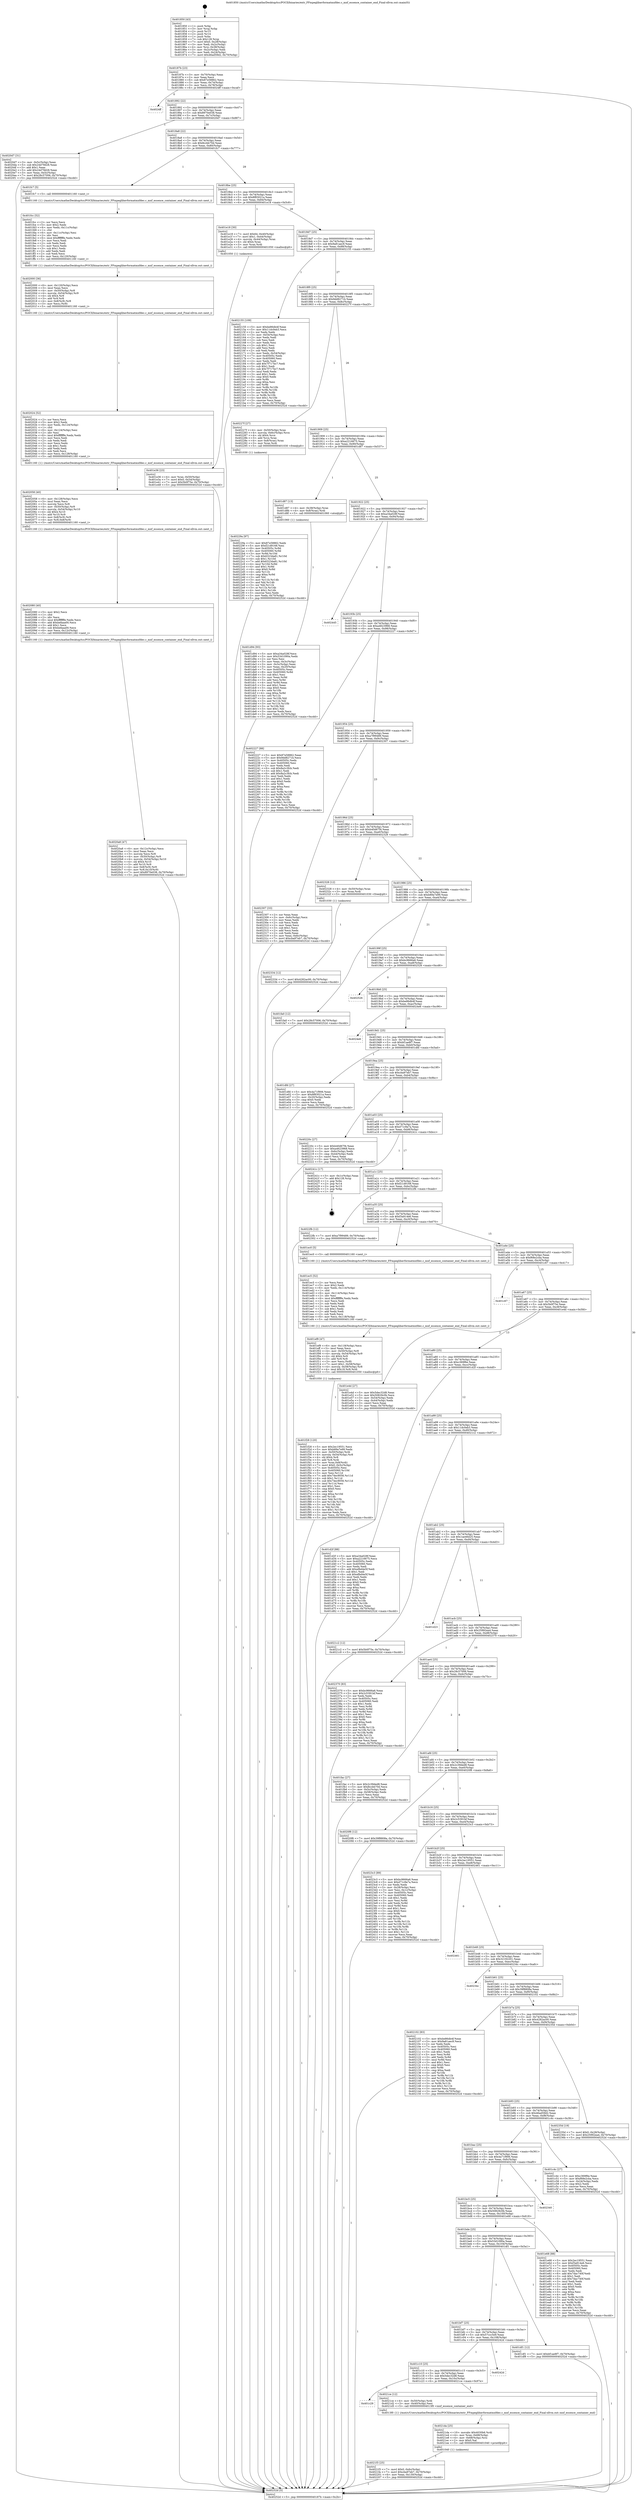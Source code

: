 digraph "0x401850" {
  label = "0x401850 (/mnt/c/Users/mathe/Desktop/tcc/POCII/binaries/extr_FFmpeglibavformatmxfdec.c_mxf_essence_container_end_Final-ollvm.out::main(0))"
  labelloc = "t"
  node[shape=record]

  Entry [label="",width=0.3,height=0.3,shape=circle,fillcolor=black,style=filled]
  "0x40187b" [label="{
     0x40187b [23]\l
     | [instrs]\l
     &nbsp;&nbsp;0x40187b \<+3\>: mov -0x70(%rbp),%eax\l
     &nbsp;&nbsp;0x40187e \<+2\>: mov %eax,%ecx\l
     &nbsp;&nbsp;0x401880 \<+6\>: sub $0x87e58862,%ecx\l
     &nbsp;&nbsp;0x401886 \<+3\>: mov %eax,-0x74(%rbp)\l
     &nbsp;&nbsp;0x401889 \<+3\>: mov %ecx,-0x78(%rbp)\l
     &nbsp;&nbsp;0x40188c \<+6\>: je 00000000004024ff \<main+0xcaf\>\l
  }"]
  "0x4024ff" [label="{
     0x4024ff\l
  }", style=dashed]
  "0x401892" [label="{
     0x401892 [22]\l
     | [instrs]\l
     &nbsp;&nbsp;0x401892 \<+5\>: jmp 0000000000401897 \<main+0x47\>\l
     &nbsp;&nbsp;0x401897 \<+3\>: mov -0x74(%rbp),%eax\l
     &nbsp;&nbsp;0x40189a \<+5\>: sub $0x8970e038,%eax\l
     &nbsp;&nbsp;0x40189f \<+3\>: mov %eax,-0x7c(%rbp)\l
     &nbsp;&nbsp;0x4018a2 \<+6\>: je 00000000004020d7 \<main+0x887\>\l
  }"]
  Exit [label="",width=0.3,height=0.3,shape=circle,fillcolor=black,style=filled,peripheries=2]
  "0x4020d7" [label="{
     0x4020d7 [31]\l
     | [instrs]\l
     &nbsp;&nbsp;0x4020d7 \<+3\>: mov -0x5c(%rbp),%eax\l
     &nbsp;&nbsp;0x4020da \<+5\>: sub $0x24d79d28,%eax\l
     &nbsp;&nbsp;0x4020df \<+3\>: add $0x1,%eax\l
     &nbsp;&nbsp;0x4020e2 \<+5\>: add $0x24d79d28,%eax\l
     &nbsp;&nbsp;0x4020e7 \<+3\>: mov %eax,-0x5c(%rbp)\l
     &nbsp;&nbsp;0x4020ea \<+7\>: movl $0x28c57006,-0x70(%rbp)\l
     &nbsp;&nbsp;0x4020f1 \<+5\>: jmp 000000000040252d \<main+0xcdd\>\l
  }"]
  "0x4018a8" [label="{
     0x4018a8 [22]\l
     | [instrs]\l
     &nbsp;&nbsp;0x4018a8 \<+5\>: jmp 00000000004018ad \<main+0x5d\>\l
     &nbsp;&nbsp;0x4018ad \<+3\>: mov -0x74(%rbp),%eax\l
     &nbsp;&nbsp;0x4018b0 \<+5\>: sub $0x8ccbb70d,%eax\l
     &nbsp;&nbsp;0x4018b5 \<+3\>: mov %eax,-0x80(%rbp)\l
     &nbsp;&nbsp;0x4018b8 \<+6\>: je 0000000000401fc7 \<main+0x777\>\l
  }"]
  "0x402334" [label="{
     0x402334 [12]\l
     | [instrs]\l
     &nbsp;&nbsp;0x402334 \<+7\>: movl $0x4282ac00,-0x70(%rbp)\l
     &nbsp;&nbsp;0x40233b \<+5\>: jmp 000000000040252d \<main+0xcdd\>\l
  }"]
  "0x401fc7" [label="{
     0x401fc7 [5]\l
     | [instrs]\l
     &nbsp;&nbsp;0x401fc7 \<+5\>: call 0000000000401160 \<next_i\>\l
     | [calls]\l
     &nbsp;&nbsp;0x401160 \{1\} (/mnt/c/Users/mathe/Desktop/tcc/POCII/binaries/extr_FFmpeglibavformatmxfdec.c_mxf_essence_container_end_Final-ollvm.out::next_i)\l
  }"]
  "0x4018be" [label="{
     0x4018be [25]\l
     | [instrs]\l
     &nbsp;&nbsp;0x4018be \<+5\>: jmp 00000000004018c3 \<main+0x73\>\l
     &nbsp;&nbsp;0x4018c3 \<+3\>: mov -0x74(%rbp),%eax\l
     &nbsp;&nbsp;0x4018c6 \<+5\>: sub $0x8f83021a,%eax\l
     &nbsp;&nbsp;0x4018cb \<+6\>: mov %eax,-0x84(%rbp)\l
     &nbsp;&nbsp;0x4018d1 \<+6\>: je 0000000000401e18 \<main+0x5c8\>\l
  }"]
  "0x40229a" [label="{
     0x40229a [97]\l
     | [instrs]\l
     &nbsp;&nbsp;0x40229a \<+5\>: mov $0x87e58862,%edx\l
     &nbsp;&nbsp;0x40229f \<+5\>: mov $0xf21d9168,%esi\l
     &nbsp;&nbsp;0x4022a4 \<+8\>: mov 0x40505c,%r8d\l
     &nbsp;&nbsp;0x4022ac \<+8\>: mov 0x405060,%r9d\l
     &nbsp;&nbsp;0x4022b4 \<+3\>: mov %r8d,%r10d\l
     &nbsp;&nbsp;0x4022b7 \<+7\>: sub $0x6323da81,%r10d\l
     &nbsp;&nbsp;0x4022be \<+4\>: sub $0x1,%r10d\l
     &nbsp;&nbsp;0x4022c2 \<+7\>: add $0x6323da81,%r10d\l
     &nbsp;&nbsp;0x4022c9 \<+4\>: imul %r10d,%r8d\l
     &nbsp;&nbsp;0x4022cd \<+4\>: and $0x1,%r8d\l
     &nbsp;&nbsp;0x4022d1 \<+4\>: cmp $0x0,%r8d\l
     &nbsp;&nbsp;0x4022d5 \<+4\>: sete %r11b\l
     &nbsp;&nbsp;0x4022d9 \<+4\>: cmp $0xa,%r9d\l
     &nbsp;&nbsp;0x4022dd \<+3\>: setl %bl\l
     &nbsp;&nbsp;0x4022e0 \<+3\>: mov %r11b,%r14b\l
     &nbsp;&nbsp;0x4022e3 \<+3\>: and %bl,%r14b\l
     &nbsp;&nbsp;0x4022e6 \<+3\>: xor %bl,%r11b\l
     &nbsp;&nbsp;0x4022e9 \<+3\>: or %r11b,%r14b\l
     &nbsp;&nbsp;0x4022ec \<+4\>: test $0x1,%r14b\l
     &nbsp;&nbsp;0x4022f0 \<+3\>: cmovne %esi,%edx\l
     &nbsp;&nbsp;0x4022f3 \<+3\>: mov %edx,-0x70(%rbp)\l
     &nbsp;&nbsp;0x4022f6 \<+5\>: jmp 000000000040252d \<main+0xcdd\>\l
  }"]
  "0x401e18" [label="{
     0x401e18 [30]\l
     | [instrs]\l
     &nbsp;&nbsp;0x401e18 \<+7\>: movl $0x64,-0x40(%rbp)\l
     &nbsp;&nbsp;0x401e1f \<+7\>: movl $0x1,-0x44(%rbp)\l
     &nbsp;&nbsp;0x401e26 \<+4\>: movslq -0x44(%rbp),%rax\l
     &nbsp;&nbsp;0x401e2a \<+4\>: shl $0x4,%rax\l
     &nbsp;&nbsp;0x401e2e \<+3\>: mov %rax,%rdi\l
     &nbsp;&nbsp;0x401e31 \<+5\>: call 0000000000401050 \<malloc@plt\>\l
     | [calls]\l
     &nbsp;&nbsp;0x401050 \{1\} (unknown)\l
  }"]
  "0x4018d7" [label="{
     0x4018d7 [25]\l
     | [instrs]\l
     &nbsp;&nbsp;0x4018d7 \<+5\>: jmp 00000000004018dc \<main+0x8c\>\l
     &nbsp;&nbsp;0x4018dc \<+3\>: mov -0x74(%rbp),%eax\l
     &nbsp;&nbsp;0x4018df \<+5\>: sub $0x9a81aec9,%eax\l
     &nbsp;&nbsp;0x4018e4 \<+6\>: mov %eax,-0x88(%rbp)\l
     &nbsp;&nbsp;0x4018ea \<+6\>: je 0000000000402155 \<main+0x905\>\l
  }"]
  "0x4021f3" [label="{
     0x4021f3 [25]\l
     | [instrs]\l
     &nbsp;&nbsp;0x4021f3 \<+7\>: movl $0x0,-0x6c(%rbp)\l
     &nbsp;&nbsp;0x4021fa \<+7\>: movl $0xcba97eb7,-0x70(%rbp)\l
     &nbsp;&nbsp;0x402201 \<+6\>: mov %eax,-0x130(%rbp)\l
     &nbsp;&nbsp;0x402207 \<+5\>: jmp 000000000040252d \<main+0xcdd\>\l
  }"]
  "0x402155" [label="{
     0x402155 [109]\l
     | [instrs]\l
     &nbsp;&nbsp;0x402155 \<+5\>: mov $0xbe86db4f,%eax\l
     &nbsp;&nbsp;0x40215a \<+5\>: mov $0x11dc0eb3,%ecx\l
     &nbsp;&nbsp;0x40215f \<+2\>: xor %edx,%edx\l
     &nbsp;&nbsp;0x402161 \<+3\>: mov -0x54(%rbp),%esi\l
     &nbsp;&nbsp;0x402164 \<+2\>: mov %edx,%edi\l
     &nbsp;&nbsp;0x402166 \<+2\>: sub %esi,%edi\l
     &nbsp;&nbsp;0x402168 \<+2\>: mov %edx,%esi\l
     &nbsp;&nbsp;0x40216a \<+3\>: sub $0x1,%esi\l
     &nbsp;&nbsp;0x40216d \<+2\>: add %esi,%edi\l
     &nbsp;&nbsp;0x40216f \<+2\>: sub %edi,%edx\l
     &nbsp;&nbsp;0x402171 \<+3\>: mov %edx,-0x54(%rbp)\l
     &nbsp;&nbsp;0x402174 \<+7\>: mov 0x40505c,%edx\l
     &nbsp;&nbsp;0x40217b \<+7\>: mov 0x405060,%esi\l
     &nbsp;&nbsp;0x402182 \<+2\>: mov %edx,%edi\l
     &nbsp;&nbsp;0x402184 \<+6\>: add $0x7f717bc7,%edi\l
     &nbsp;&nbsp;0x40218a \<+3\>: sub $0x1,%edi\l
     &nbsp;&nbsp;0x40218d \<+6\>: sub $0x7f717bc7,%edi\l
     &nbsp;&nbsp;0x402193 \<+3\>: imul %edi,%edx\l
     &nbsp;&nbsp;0x402196 \<+3\>: and $0x1,%edx\l
     &nbsp;&nbsp;0x402199 \<+3\>: cmp $0x0,%edx\l
     &nbsp;&nbsp;0x40219c \<+4\>: sete %r8b\l
     &nbsp;&nbsp;0x4021a0 \<+3\>: cmp $0xa,%esi\l
     &nbsp;&nbsp;0x4021a3 \<+4\>: setl %r9b\l
     &nbsp;&nbsp;0x4021a7 \<+3\>: mov %r8b,%r10b\l
     &nbsp;&nbsp;0x4021aa \<+3\>: and %r9b,%r10b\l
     &nbsp;&nbsp;0x4021ad \<+3\>: xor %r9b,%r8b\l
     &nbsp;&nbsp;0x4021b0 \<+3\>: or %r8b,%r10b\l
     &nbsp;&nbsp;0x4021b3 \<+4\>: test $0x1,%r10b\l
     &nbsp;&nbsp;0x4021b7 \<+3\>: cmovne %ecx,%eax\l
     &nbsp;&nbsp;0x4021ba \<+3\>: mov %eax,-0x70(%rbp)\l
     &nbsp;&nbsp;0x4021bd \<+5\>: jmp 000000000040252d \<main+0xcdd\>\l
  }"]
  "0x4018f0" [label="{
     0x4018f0 [25]\l
     | [instrs]\l
     &nbsp;&nbsp;0x4018f0 \<+5\>: jmp 00000000004018f5 \<main+0xa5\>\l
     &nbsp;&nbsp;0x4018f5 \<+3\>: mov -0x74(%rbp),%eax\l
     &nbsp;&nbsp;0x4018f8 \<+5\>: sub $0x9dd8271b,%eax\l
     &nbsp;&nbsp;0x4018fd \<+6\>: mov %eax,-0x8c(%rbp)\l
     &nbsp;&nbsp;0x401903 \<+6\>: je 000000000040227f \<main+0xa2f\>\l
  }"]
  "0x4021da" [label="{
     0x4021da [25]\l
     | [instrs]\l
     &nbsp;&nbsp;0x4021da \<+10\>: movabs $0x4030b6,%rdi\l
     &nbsp;&nbsp;0x4021e4 \<+4\>: mov %rax,-0x68(%rbp)\l
     &nbsp;&nbsp;0x4021e8 \<+4\>: mov -0x68(%rbp),%rsi\l
     &nbsp;&nbsp;0x4021ec \<+2\>: mov $0x0,%al\l
     &nbsp;&nbsp;0x4021ee \<+5\>: call 0000000000401040 \<printf@plt\>\l
     | [calls]\l
     &nbsp;&nbsp;0x401040 \{1\} (unknown)\l
  }"]
  "0x40227f" [label="{
     0x40227f [27]\l
     | [instrs]\l
     &nbsp;&nbsp;0x40227f \<+4\>: mov -0x50(%rbp),%rax\l
     &nbsp;&nbsp;0x402283 \<+4\>: movslq -0x6c(%rbp),%rcx\l
     &nbsp;&nbsp;0x402287 \<+4\>: shl $0x4,%rcx\l
     &nbsp;&nbsp;0x40228b \<+3\>: add %rcx,%rax\l
     &nbsp;&nbsp;0x40228e \<+4\>: mov 0x8(%rax),%rax\l
     &nbsp;&nbsp;0x402292 \<+3\>: mov %rax,%rdi\l
     &nbsp;&nbsp;0x402295 \<+5\>: call 0000000000401030 \<free@plt\>\l
     | [calls]\l
     &nbsp;&nbsp;0x401030 \{1\} (unknown)\l
  }"]
  "0x401909" [label="{
     0x401909 [25]\l
     | [instrs]\l
     &nbsp;&nbsp;0x401909 \<+5\>: jmp 000000000040190e \<main+0xbe\>\l
     &nbsp;&nbsp;0x40190e \<+3\>: mov -0x74(%rbp),%eax\l
     &nbsp;&nbsp;0x401911 \<+5\>: sub $0xa2216675,%eax\l
     &nbsp;&nbsp;0x401916 \<+6\>: mov %eax,-0x90(%rbp)\l
     &nbsp;&nbsp;0x40191c \<+6\>: je 0000000000401d87 \<main+0x537\>\l
  }"]
  "0x401c29" [label="{
     0x401c29\l
  }", style=dashed]
  "0x401d87" [label="{
     0x401d87 [13]\l
     | [instrs]\l
     &nbsp;&nbsp;0x401d87 \<+4\>: mov -0x38(%rbp),%rax\l
     &nbsp;&nbsp;0x401d8b \<+4\>: mov 0x8(%rax),%rdi\l
     &nbsp;&nbsp;0x401d8f \<+5\>: call 0000000000401060 \<atoi@plt\>\l
     | [calls]\l
     &nbsp;&nbsp;0x401060 \{1\} (unknown)\l
  }"]
  "0x401922" [label="{
     0x401922 [25]\l
     | [instrs]\l
     &nbsp;&nbsp;0x401922 \<+5\>: jmp 0000000000401927 \<main+0xd7\>\l
     &nbsp;&nbsp;0x401927 \<+3\>: mov -0x74(%rbp),%eax\l
     &nbsp;&nbsp;0x40192a \<+5\>: sub $0xa34a028f,%eax\l
     &nbsp;&nbsp;0x40192f \<+6\>: mov %eax,-0x94(%rbp)\l
     &nbsp;&nbsp;0x401935 \<+6\>: je 0000000000402445 \<main+0xbf5\>\l
  }"]
  "0x4021ce" [label="{
     0x4021ce [12]\l
     | [instrs]\l
     &nbsp;&nbsp;0x4021ce \<+4\>: mov -0x50(%rbp),%rdi\l
     &nbsp;&nbsp;0x4021d2 \<+3\>: mov -0x40(%rbp),%esi\l
     &nbsp;&nbsp;0x4021d5 \<+5\>: call 00000000004013f0 \<mxf_essence_container_end\>\l
     | [calls]\l
     &nbsp;&nbsp;0x4013f0 \{1\} (/mnt/c/Users/mathe/Desktop/tcc/POCII/binaries/extr_FFmpeglibavformatmxfdec.c_mxf_essence_container_end_Final-ollvm.out::mxf_essence_container_end)\l
  }"]
  "0x402445" [label="{
     0x402445\l
  }", style=dashed]
  "0x40193b" [label="{
     0x40193b [25]\l
     | [instrs]\l
     &nbsp;&nbsp;0x40193b \<+5\>: jmp 0000000000401940 \<main+0xf0\>\l
     &nbsp;&nbsp;0x401940 \<+3\>: mov -0x74(%rbp),%eax\l
     &nbsp;&nbsp;0x401943 \<+5\>: sub $0xa4623968,%eax\l
     &nbsp;&nbsp;0x401948 \<+6\>: mov %eax,-0x98(%rbp)\l
     &nbsp;&nbsp;0x40194e \<+6\>: je 0000000000402227 \<main+0x9d7\>\l
  }"]
  "0x401c10" [label="{
     0x401c10 [25]\l
     | [instrs]\l
     &nbsp;&nbsp;0x401c10 \<+5\>: jmp 0000000000401c15 \<main+0x3c5\>\l
     &nbsp;&nbsp;0x401c15 \<+3\>: mov -0x74(%rbp),%eax\l
     &nbsp;&nbsp;0x401c18 \<+5\>: sub $0x5dec32d8,%eax\l
     &nbsp;&nbsp;0x401c1d \<+6\>: mov %eax,-0x10c(%rbp)\l
     &nbsp;&nbsp;0x401c23 \<+6\>: je 00000000004021ce \<main+0x97e\>\l
  }"]
  "0x402227" [label="{
     0x402227 [88]\l
     | [instrs]\l
     &nbsp;&nbsp;0x402227 \<+5\>: mov $0x87e58862,%eax\l
     &nbsp;&nbsp;0x40222c \<+5\>: mov $0x9dd8271b,%ecx\l
     &nbsp;&nbsp;0x402231 \<+7\>: mov 0x40505c,%edx\l
     &nbsp;&nbsp;0x402238 \<+7\>: mov 0x405060,%esi\l
     &nbsp;&nbsp;0x40223f \<+2\>: mov %edx,%edi\l
     &nbsp;&nbsp;0x402241 \<+6\>: sub $0x8a2c3fcb,%edi\l
     &nbsp;&nbsp;0x402247 \<+3\>: sub $0x1,%edi\l
     &nbsp;&nbsp;0x40224a \<+6\>: add $0x8a2c3fcb,%edi\l
     &nbsp;&nbsp;0x402250 \<+3\>: imul %edi,%edx\l
     &nbsp;&nbsp;0x402253 \<+3\>: and $0x1,%edx\l
     &nbsp;&nbsp;0x402256 \<+3\>: cmp $0x0,%edx\l
     &nbsp;&nbsp;0x402259 \<+4\>: sete %r8b\l
     &nbsp;&nbsp;0x40225d \<+3\>: cmp $0xa,%esi\l
     &nbsp;&nbsp;0x402260 \<+4\>: setl %r9b\l
     &nbsp;&nbsp;0x402264 \<+3\>: mov %r8b,%r10b\l
     &nbsp;&nbsp;0x402267 \<+3\>: and %r9b,%r10b\l
     &nbsp;&nbsp;0x40226a \<+3\>: xor %r9b,%r8b\l
     &nbsp;&nbsp;0x40226d \<+3\>: or %r8b,%r10b\l
     &nbsp;&nbsp;0x402270 \<+4\>: test $0x1,%r10b\l
     &nbsp;&nbsp;0x402274 \<+3\>: cmovne %ecx,%eax\l
     &nbsp;&nbsp;0x402277 \<+3\>: mov %eax,-0x70(%rbp)\l
     &nbsp;&nbsp;0x40227a \<+5\>: jmp 000000000040252d \<main+0xcdd\>\l
  }"]
  "0x401954" [label="{
     0x401954 [25]\l
     | [instrs]\l
     &nbsp;&nbsp;0x401954 \<+5\>: jmp 0000000000401959 \<main+0x109\>\l
     &nbsp;&nbsp;0x401959 \<+3\>: mov -0x74(%rbp),%eax\l
     &nbsp;&nbsp;0x40195c \<+5\>: sub $0xa7f99489,%eax\l
     &nbsp;&nbsp;0x401961 \<+6\>: mov %eax,-0x9c(%rbp)\l
     &nbsp;&nbsp;0x401967 \<+6\>: je 0000000000402307 \<main+0xab7\>\l
  }"]
  "0x40242d" [label="{
     0x40242d\l
  }", style=dashed]
  "0x402307" [label="{
     0x402307 [33]\l
     | [instrs]\l
     &nbsp;&nbsp;0x402307 \<+2\>: xor %eax,%eax\l
     &nbsp;&nbsp;0x402309 \<+3\>: mov -0x6c(%rbp),%ecx\l
     &nbsp;&nbsp;0x40230c \<+2\>: mov %eax,%edx\l
     &nbsp;&nbsp;0x40230e \<+2\>: sub %ecx,%edx\l
     &nbsp;&nbsp;0x402310 \<+2\>: mov %eax,%ecx\l
     &nbsp;&nbsp;0x402312 \<+3\>: sub $0x1,%ecx\l
     &nbsp;&nbsp;0x402315 \<+2\>: add %ecx,%edx\l
     &nbsp;&nbsp;0x402317 \<+2\>: sub %edx,%eax\l
     &nbsp;&nbsp;0x402319 \<+3\>: mov %eax,-0x6c(%rbp)\l
     &nbsp;&nbsp;0x40231c \<+7\>: movl $0xcba97eb7,-0x70(%rbp)\l
     &nbsp;&nbsp;0x402323 \<+5\>: jmp 000000000040252d \<main+0xcdd\>\l
  }"]
  "0x40196d" [label="{
     0x40196d [25]\l
     | [instrs]\l
     &nbsp;&nbsp;0x40196d \<+5\>: jmp 0000000000401972 \<main+0x122\>\l
     &nbsp;&nbsp;0x401972 \<+3\>: mov -0x74(%rbp),%eax\l
     &nbsp;&nbsp;0x401975 \<+5\>: sub $0xb40d67f4,%eax\l
     &nbsp;&nbsp;0x40197a \<+6\>: mov %eax,-0xa0(%rbp)\l
     &nbsp;&nbsp;0x401980 \<+6\>: je 0000000000402328 \<main+0xad8\>\l
  }"]
  "0x4020a8" [label="{
     0x4020a8 [47]\l
     | [instrs]\l
     &nbsp;&nbsp;0x4020a8 \<+6\>: mov -0x12c(%rbp),%ecx\l
     &nbsp;&nbsp;0x4020ae \<+3\>: imul %eax,%ecx\l
     &nbsp;&nbsp;0x4020b1 \<+3\>: movslq %ecx,%r8\l
     &nbsp;&nbsp;0x4020b4 \<+4\>: mov -0x50(%rbp),%r9\l
     &nbsp;&nbsp;0x4020b8 \<+4\>: movslq -0x54(%rbp),%r10\l
     &nbsp;&nbsp;0x4020bc \<+4\>: shl $0x4,%r10\l
     &nbsp;&nbsp;0x4020c0 \<+3\>: add %r10,%r9\l
     &nbsp;&nbsp;0x4020c3 \<+4\>: mov 0x8(%r9),%r9\l
     &nbsp;&nbsp;0x4020c7 \<+4\>: mov %r8,0x10(%r9)\l
     &nbsp;&nbsp;0x4020cb \<+7\>: movl $0x8970e038,-0x70(%rbp)\l
     &nbsp;&nbsp;0x4020d2 \<+5\>: jmp 000000000040252d \<main+0xcdd\>\l
  }"]
  "0x402328" [label="{
     0x402328 [12]\l
     | [instrs]\l
     &nbsp;&nbsp;0x402328 \<+4\>: mov -0x50(%rbp),%rax\l
     &nbsp;&nbsp;0x40232c \<+3\>: mov %rax,%rdi\l
     &nbsp;&nbsp;0x40232f \<+5\>: call 0000000000401030 \<free@plt\>\l
     | [calls]\l
     &nbsp;&nbsp;0x401030 \{1\} (unknown)\l
  }"]
  "0x401986" [label="{
     0x401986 [25]\l
     | [instrs]\l
     &nbsp;&nbsp;0x401986 \<+5\>: jmp 000000000040198b \<main+0x13b\>\l
     &nbsp;&nbsp;0x40198b \<+3\>: mov -0x74(%rbp),%eax\l
     &nbsp;&nbsp;0x40198e \<+5\>: sub $0xb89a7e99,%eax\l
     &nbsp;&nbsp;0x401993 \<+6\>: mov %eax,-0xa4(%rbp)\l
     &nbsp;&nbsp;0x401999 \<+6\>: je 0000000000401fa0 \<main+0x750\>\l
  }"]
  "0x402080" [label="{
     0x402080 [40]\l
     | [instrs]\l
     &nbsp;&nbsp;0x402080 \<+5\>: mov $0x2,%ecx\l
     &nbsp;&nbsp;0x402085 \<+1\>: cltd\l
     &nbsp;&nbsp;0x402086 \<+2\>: idiv %ecx\l
     &nbsp;&nbsp;0x402088 \<+6\>: imul $0xfffffffe,%edx,%ecx\l
     &nbsp;&nbsp;0x40208e \<+6\>: add $0xbefaaa00,%ecx\l
     &nbsp;&nbsp;0x402094 \<+3\>: add $0x1,%ecx\l
     &nbsp;&nbsp;0x402097 \<+6\>: sub $0xbefaaa00,%ecx\l
     &nbsp;&nbsp;0x40209d \<+6\>: mov %ecx,-0x12c(%rbp)\l
     &nbsp;&nbsp;0x4020a3 \<+5\>: call 0000000000401160 \<next_i\>\l
     | [calls]\l
     &nbsp;&nbsp;0x401160 \{1\} (/mnt/c/Users/mathe/Desktop/tcc/POCII/binaries/extr_FFmpeglibavformatmxfdec.c_mxf_essence_container_end_Final-ollvm.out::next_i)\l
  }"]
  "0x401fa0" [label="{
     0x401fa0 [12]\l
     | [instrs]\l
     &nbsp;&nbsp;0x401fa0 \<+7\>: movl $0x28c57006,-0x70(%rbp)\l
     &nbsp;&nbsp;0x401fa7 \<+5\>: jmp 000000000040252d \<main+0xcdd\>\l
  }"]
  "0x40199f" [label="{
     0x40199f [25]\l
     | [instrs]\l
     &nbsp;&nbsp;0x40199f \<+5\>: jmp 00000000004019a4 \<main+0x154\>\l
     &nbsp;&nbsp;0x4019a4 \<+3\>: mov -0x74(%rbp),%eax\l
     &nbsp;&nbsp;0x4019a7 \<+5\>: sub $0xbc9666a6,%eax\l
     &nbsp;&nbsp;0x4019ac \<+6\>: mov %eax,-0xa8(%rbp)\l
     &nbsp;&nbsp;0x4019b2 \<+6\>: je 0000000000402526 \<main+0xcd6\>\l
  }"]
  "0x402058" [label="{
     0x402058 [40]\l
     | [instrs]\l
     &nbsp;&nbsp;0x402058 \<+6\>: mov -0x128(%rbp),%ecx\l
     &nbsp;&nbsp;0x40205e \<+3\>: imul %eax,%ecx\l
     &nbsp;&nbsp;0x402061 \<+3\>: movslq %ecx,%r8\l
     &nbsp;&nbsp;0x402064 \<+4\>: mov -0x50(%rbp),%r9\l
     &nbsp;&nbsp;0x402068 \<+4\>: movslq -0x54(%rbp),%r10\l
     &nbsp;&nbsp;0x40206c \<+4\>: shl $0x4,%r10\l
     &nbsp;&nbsp;0x402070 \<+3\>: add %r10,%r9\l
     &nbsp;&nbsp;0x402073 \<+4\>: mov 0x8(%r9),%r9\l
     &nbsp;&nbsp;0x402077 \<+4\>: mov %r8,0x8(%r9)\l
     &nbsp;&nbsp;0x40207b \<+5\>: call 0000000000401160 \<next_i\>\l
     | [calls]\l
     &nbsp;&nbsp;0x401160 \{1\} (/mnt/c/Users/mathe/Desktop/tcc/POCII/binaries/extr_FFmpeglibavformatmxfdec.c_mxf_essence_container_end_Final-ollvm.out::next_i)\l
  }"]
  "0x402526" [label="{
     0x402526\l
  }", style=dashed]
  "0x4019b8" [label="{
     0x4019b8 [25]\l
     | [instrs]\l
     &nbsp;&nbsp;0x4019b8 \<+5\>: jmp 00000000004019bd \<main+0x16d\>\l
     &nbsp;&nbsp;0x4019bd \<+3\>: mov -0x74(%rbp),%eax\l
     &nbsp;&nbsp;0x4019c0 \<+5\>: sub $0xbe86db4f,%eax\l
     &nbsp;&nbsp;0x4019c5 \<+6\>: mov %eax,-0xac(%rbp)\l
     &nbsp;&nbsp;0x4019cb \<+6\>: je 00000000004024e6 \<main+0xc96\>\l
  }"]
  "0x402024" [label="{
     0x402024 [52]\l
     | [instrs]\l
     &nbsp;&nbsp;0x402024 \<+2\>: xor %ecx,%ecx\l
     &nbsp;&nbsp;0x402026 \<+5\>: mov $0x2,%edx\l
     &nbsp;&nbsp;0x40202b \<+6\>: mov %edx,-0x124(%rbp)\l
     &nbsp;&nbsp;0x402031 \<+1\>: cltd\l
     &nbsp;&nbsp;0x402032 \<+6\>: mov -0x124(%rbp),%esi\l
     &nbsp;&nbsp;0x402038 \<+2\>: idiv %esi\l
     &nbsp;&nbsp;0x40203a \<+6\>: imul $0xfffffffe,%edx,%edx\l
     &nbsp;&nbsp;0x402040 \<+2\>: mov %ecx,%edi\l
     &nbsp;&nbsp;0x402042 \<+2\>: sub %edx,%edi\l
     &nbsp;&nbsp;0x402044 \<+2\>: mov %ecx,%edx\l
     &nbsp;&nbsp;0x402046 \<+3\>: sub $0x1,%edx\l
     &nbsp;&nbsp;0x402049 \<+2\>: add %edx,%edi\l
     &nbsp;&nbsp;0x40204b \<+2\>: sub %edi,%ecx\l
     &nbsp;&nbsp;0x40204d \<+6\>: mov %ecx,-0x128(%rbp)\l
     &nbsp;&nbsp;0x402053 \<+5\>: call 0000000000401160 \<next_i\>\l
     | [calls]\l
     &nbsp;&nbsp;0x401160 \{1\} (/mnt/c/Users/mathe/Desktop/tcc/POCII/binaries/extr_FFmpeglibavformatmxfdec.c_mxf_essence_container_end_Final-ollvm.out::next_i)\l
  }"]
  "0x4024e6" [label="{
     0x4024e6\l
  }", style=dashed]
  "0x4019d1" [label="{
     0x4019d1 [25]\l
     | [instrs]\l
     &nbsp;&nbsp;0x4019d1 \<+5\>: jmp 00000000004019d6 \<main+0x186\>\l
     &nbsp;&nbsp;0x4019d6 \<+3\>: mov -0x74(%rbp),%eax\l
     &nbsp;&nbsp;0x4019d9 \<+5\>: sub $0xbf1ae8f7,%eax\l
     &nbsp;&nbsp;0x4019de \<+6\>: mov %eax,-0xb0(%rbp)\l
     &nbsp;&nbsp;0x4019e4 \<+6\>: je 0000000000401dfd \<main+0x5ad\>\l
  }"]
  "0x402000" [label="{
     0x402000 [36]\l
     | [instrs]\l
     &nbsp;&nbsp;0x402000 \<+6\>: mov -0x120(%rbp),%ecx\l
     &nbsp;&nbsp;0x402006 \<+3\>: imul %eax,%ecx\l
     &nbsp;&nbsp;0x402009 \<+4\>: mov -0x50(%rbp),%r8\l
     &nbsp;&nbsp;0x40200d \<+4\>: movslq -0x54(%rbp),%r9\l
     &nbsp;&nbsp;0x402011 \<+4\>: shl $0x4,%r9\l
     &nbsp;&nbsp;0x402015 \<+3\>: add %r9,%r8\l
     &nbsp;&nbsp;0x402018 \<+4\>: mov 0x8(%r8),%r8\l
     &nbsp;&nbsp;0x40201c \<+3\>: mov %ecx,(%r8)\l
     &nbsp;&nbsp;0x40201f \<+5\>: call 0000000000401160 \<next_i\>\l
     | [calls]\l
     &nbsp;&nbsp;0x401160 \{1\} (/mnt/c/Users/mathe/Desktop/tcc/POCII/binaries/extr_FFmpeglibavformatmxfdec.c_mxf_essence_container_end_Final-ollvm.out::next_i)\l
  }"]
  "0x401dfd" [label="{
     0x401dfd [27]\l
     | [instrs]\l
     &nbsp;&nbsp;0x401dfd \<+5\>: mov $0x4a71f906,%eax\l
     &nbsp;&nbsp;0x401e02 \<+5\>: mov $0x8f83021a,%ecx\l
     &nbsp;&nbsp;0x401e07 \<+3\>: mov -0x20(%rbp),%edx\l
     &nbsp;&nbsp;0x401e0a \<+3\>: cmp $0x0,%edx\l
     &nbsp;&nbsp;0x401e0d \<+3\>: cmove %ecx,%eax\l
     &nbsp;&nbsp;0x401e10 \<+3\>: mov %eax,-0x70(%rbp)\l
     &nbsp;&nbsp;0x401e13 \<+5\>: jmp 000000000040252d \<main+0xcdd\>\l
  }"]
  "0x4019ea" [label="{
     0x4019ea [25]\l
     | [instrs]\l
     &nbsp;&nbsp;0x4019ea \<+5\>: jmp 00000000004019ef \<main+0x19f\>\l
     &nbsp;&nbsp;0x4019ef \<+3\>: mov -0x74(%rbp),%eax\l
     &nbsp;&nbsp;0x4019f2 \<+5\>: sub $0xcba97eb7,%eax\l
     &nbsp;&nbsp;0x4019f7 \<+6\>: mov %eax,-0xb4(%rbp)\l
     &nbsp;&nbsp;0x4019fd \<+6\>: je 000000000040220c \<main+0x9bc\>\l
  }"]
  "0x401fcc" [label="{
     0x401fcc [52]\l
     | [instrs]\l
     &nbsp;&nbsp;0x401fcc \<+2\>: xor %ecx,%ecx\l
     &nbsp;&nbsp;0x401fce \<+5\>: mov $0x2,%edx\l
     &nbsp;&nbsp;0x401fd3 \<+6\>: mov %edx,-0x11c(%rbp)\l
     &nbsp;&nbsp;0x401fd9 \<+1\>: cltd\l
     &nbsp;&nbsp;0x401fda \<+6\>: mov -0x11c(%rbp),%esi\l
     &nbsp;&nbsp;0x401fe0 \<+2\>: idiv %esi\l
     &nbsp;&nbsp;0x401fe2 \<+6\>: imul $0xfffffffe,%edx,%edx\l
     &nbsp;&nbsp;0x401fe8 \<+2\>: mov %ecx,%edi\l
     &nbsp;&nbsp;0x401fea \<+2\>: sub %edx,%edi\l
     &nbsp;&nbsp;0x401fec \<+2\>: mov %ecx,%edx\l
     &nbsp;&nbsp;0x401fee \<+3\>: sub $0x1,%edx\l
     &nbsp;&nbsp;0x401ff1 \<+2\>: add %edx,%edi\l
     &nbsp;&nbsp;0x401ff3 \<+2\>: sub %edi,%ecx\l
     &nbsp;&nbsp;0x401ff5 \<+6\>: mov %ecx,-0x120(%rbp)\l
     &nbsp;&nbsp;0x401ffb \<+5\>: call 0000000000401160 \<next_i\>\l
     | [calls]\l
     &nbsp;&nbsp;0x401160 \{1\} (/mnt/c/Users/mathe/Desktop/tcc/POCII/binaries/extr_FFmpeglibavformatmxfdec.c_mxf_essence_container_end_Final-ollvm.out::next_i)\l
  }"]
  "0x40220c" [label="{
     0x40220c [27]\l
     | [instrs]\l
     &nbsp;&nbsp;0x40220c \<+5\>: mov $0xb40d67f4,%eax\l
     &nbsp;&nbsp;0x402211 \<+5\>: mov $0xa4623968,%ecx\l
     &nbsp;&nbsp;0x402216 \<+3\>: mov -0x6c(%rbp),%edx\l
     &nbsp;&nbsp;0x402219 \<+3\>: cmp -0x44(%rbp),%edx\l
     &nbsp;&nbsp;0x40221c \<+3\>: cmovl %ecx,%eax\l
     &nbsp;&nbsp;0x40221f \<+3\>: mov %eax,-0x70(%rbp)\l
     &nbsp;&nbsp;0x402222 \<+5\>: jmp 000000000040252d \<main+0xcdd\>\l
  }"]
  "0x401a03" [label="{
     0x401a03 [25]\l
     | [instrs]\l
     &nbsp;&nbsp;0x401a03 \<+5\>: jmp 0000000000401a08 \<main+0x1b8\>\l
     &nbsp;&nbsp;0x401a08 \<+3\>: mov -0x74(%rbp),%eax\l
     &nbsp;&nbsp;0x401a0b \<+5\>: sub $0xd71c9a7a,%eax\l
     &nbsp;&nbsp;0x401a10 \<+6\>: mov %eax,-0xb8(%rbp)\l
     &nbsp;&nbsp;0x401a16 \<+6\>: je 000000000040241c \<main+0xbcc\>\l
  }"]
  "0x401f28" [label="{
     0x401f28 [120]\l
     | [instrs]\l
     &nbsp;&nbsp;0x401f28 \<+5\>: mov $0x2ec19551,%ecx\l
     &nbsp;&nbsp;0x401f2d \<+5\>: mov $0xb89a7e99,%edx\l
     &nbsp;&nbsp;0x401f32 \<+4\>: mov -0x50(%rbp),%rdi\l
     &nbsp;&nbsp;0x401f36 \<+4\>: movslq -0x54(%rbp),%r8\l
     &nbsp;&nbsp;0x401f3a \<+4\>: shl $0x4,%r8\l
     &nbsp;&nbsp;0x401f3e \<+3\>: add %r8,%rdi\l
     &nbsp;&nbsp;0x401f41 \<+4\>: mov %rax,0x8(%rdi)\l
     &nbsp;&nbsp;0x401f45 \<+7\>: movl $0x0,-0x5c(%rbp)\l
     &nbsp;&nbsp;0x401f4c \<+7\>: mov 0x40505c,%esi\l
     &nbsp;&nbsp;0x401f53 \<+8\>: mov 0x405060,%r10d\l
     &nbsp;&nbsp;0x401f5b \<+3\>: mov %esi,%r11d\l
     &nbsp;&nbsp;0x401f5e \<+7\>: add $0x74ec9056,%r11d\l
     &nbsp;&nbsp;0x401f65 \<+4\>: sub $0x1,%r11d\l
     &nbsp;&nbsp;0x401f69 \<+7\>: sub $0x74ec9056,%r11d\l
     &nbsp;&nbsp;0x401f70 \<+4\>: imul %r11d,%esi\l
     &nbsp;&nbsp;0x401f74 \<+3\>: and $0x1,%esi\l
     &nbsp;&nbsp;0x401f77 \<+3\>: cmp $0x0,%esi\l
     &nbsp;&nbsp;0x401f7a \<+3\>: sete %bl\l
     &nbsp;&nbsp;0x401f7d \<+4\>: cmp $0xa,%r10d\l
     &nbsp;&nbsp;0x401f81 \<+4\>: setl %r14b\l
     &nbsp;&nbsp;0x401f85 \<+3\>: mov %bl,%r15b\l
     &nbsp;&nbsp;0x401f88 \<+3\>: and %r14b,%r15b\l
     &nbsp;&nbsp;0x401f8b \<+3\>: xor %r14b,%bl\l
     &nbsp;&nbsp;0x401f8e \<+3\>: or %bl,%r15b\l
     &nbsp;&nbsp;0x401f91 \<+4\>: test $0x1,%r15b\l
     &nbsp;&nbsp;0x401f95 \<+3\>: cmovne %edx,%ecx\l
     &nbsp;&nbsp;0x401f98 \<+3\>: mov %ecx,-0x70(%rbp)\l
     &nbsp;&nbsp;0x401f9b \<+5\>: jmp 000000000040252d \<main+0xcdd\>\l
  }"]
  "0x40241c" [label="{
     0x40241c [17]\l
     | [instrs]\l
     &nbsp;&nbsp;0x40241c \<+3\>: mov -0x1c(%rbp),%eax\l
     &nbsp;&nbsp;0x40241f \<+7\>: add $0x128,%rsp\l
     &nbsp;&nbsp;0x402426 \<+1\>: pop %rbx\l
     &nbsp;&nbsp;0x402427 \<+2\>: pop %r14\l
     &nbsp;&nbsp;0x402429 \<+2\>: pop %r15\l
     &nbsp;&nbsp;0x40242b \<+1\>: pop %rbp\l
     &nbsp;&nbsp;0x40242c \<+1\>: ret\l
  }"]
  "0x401a1c" [label="{
     0x401a1c [25]\l
     | [instrs]\l
     &nbsp;&nbsp;0x401a1c \<+5\>: jmp 0000000000401a21 \<main+0x1d1\>\l
     &nbsp;&nbsp;0x401a21 \<+3\>: mov -0x74(%rbp),%eax\l
     &nbsp;&nbsp;0x401a24 \<+5\>: sub $0xf21d9168,%eax\l
     &nbsp;&nbsp;0x401a29 \<+6\>: mov %eax,-0xbc(%rbp)\l
     &nbsp;&nbsp;0x401a2f \<+6\>: je 00000000004022fb \<main+0xaab\>\l
  }"]
  "0x401ef9" [label="{
     0x401ef9 [47]\l
     | [instrs]\l
     &nbsp;&nbsp;0x401ef9 \<+6\>: mov -0x118(%rbp),%ecx\l
     &nbsp;&nbsp;0x401eff \<+3\>: imul %eax,%ecx\l
     &nbsp;&nbsp;0x401f02 \<+4\>: mov -0x50(%rbp),%r8\l
     &nbsp;&nbsp;0x401f06 \<+4\>: movslq -0x54(%rbp),%r9\l
     &nbsp;&nbsp;0x401f0a \<+4\>: shl $0x4,%r9\l
     &nbsp;&nbsp;0x401f0e \<+3\>: add %r9,%r8\l
     &nbsp;&nbsp;0x401f11 \<+3\>: mov %ecx,(%r8)\l
     &nbsp;&nbsp;0x401f14 \<+7\>: movl $0x1,-0x58(%rbp)\l
     &nbsp;&nbsp;0x401f1b \<+4\>: movslq -0x58(%rbp),%r8\l
     &nbsp;&nbsp;0x401f1f \<+4\>: imul $0x18,%r8,%rdi\l
     &nbsp;&nbsp;0x401f23 \<+5\>: call 0000000000401050 \<malloc@plt\>\l
     | [calls]\l
     &nbsp;&nbsp;0x401050 \{1\} (unknown)\l
  }"]
  "0x4022fb" [label="{
     0x4022fb [12]\l
     | [instrs]\l
     &nbsp;&nbsp;0x4022fb \<+7\>: movl $0xa7f99489,-0x70(%rbp)\l
     &nbsp;&nbsp;0x402302 \<+5\>: jmp 000000000040252d \<main+0xcdd\>\l
  }"]
  "0x401a35" [label="{
     0x401a35 [25]\l
     | [instrs]\l
     &nbsp;&nbsp;0x401a35 \<+5\>: jmp 0000000000401a3a \<main+0x1ea\>\l
     &nbsp;&nbsp;0x401a3a \<+3\>: mov -0x74(%rbp),%eax\l
     &nbsp;&nbsp;0x401a3d \<+5\>: sub $0xf3a914e6,%eax\l
     &nbsp;&nbsp;0x401a42 \<+6\>: mov %eax,-0xc0(%rbp)\l
     &nbsp;&nbsp;0x401a48 \<+6\>: je 0000000000401ec0 \<main+0x670\>\l
  }"]
  "0x401ec5" [label="{
     0x401ec5 [52]\l
     | [instrs]\l
     &nbsp;&nbsp;0x401ec5 \<+2\>: xor %ecx,%ecx\l
     &nbsp;&nbsp;0x401ec7 \<+5\>: mov $0x2,%edx\l
     &nbsp;&nbsp;0x401ecc \<+6\>: mov %edx,-0x114(%rbp)\l
     &nbsp;&nbsp;0x401ed2 \<+1\>: cltd\l
     &nbsp;&nbsp;0x401ed3 \<+6\>: mov -0x114(%rbp),%esi\l
     &nbsp;&nbsp;0x401ed9 \<+2\>: idiv %esi\l
     &nbsp;&nbsp;0x401edb \<+6\>: imul $0xfffffffe,%edx,%edx\l
     &nbsp;&nbsp;0x401ee1 \<+2\>: mov %ecx,%edi\l
     &nbsp;&nbsp;0x401ee3 \<+2\>: sub %edx,%edi\l
     &nbsp;&nbsp;0x401ee5 \<+2\>: mov %ecx,%edx\l
     &nbsp;&nbsp;0x401ee7 \<+3\>: sub $0x1,%edx\l
     &nbsp;&nbsp;0x401eea \<+2\>: add %edx,%edi\l
     &nbsp;&nbsp;0x401eec \<+2\>: sub %edi,%ecx\l
     &nbsp;&nbsp;0x401eee \<+6\>: mov %ecx,-0x118(%rbp)\l
     &nbsp;&nbsp;0x401ef4 \<+5\>: call 0000000000401160 \<next_i\>\l
     | [calls]\l
     &nbsp;&nbsp;0x401160 \{1\} (/mnt/c/Users/mathe/Desktop/tcc/POCII/binaries/extr_FFmpeglibavformatmxfdec.c_mxf_essence_container_end_Final-ollvm.out::next_i)\l
  }"]
  "0x401ec0" [label="{
     0x401ec0 [5]\l
     | [instrs]\l
     &nbsp;&nbsp;0x401ec0 \<+5\>: call 0000000000401160 \<next_i\>\l
     | [calls]\l
     &nbsp;&nbsp;0x401160 \{1\} (/mnt/c/Users/mathe/Desktop/tcc/POCII/binaries/extr_FFmpeglibavformatmxfdec.c_mxf_essence_container_end_Final-ollvm.out::next_i)\l
  }"]
  "0x401a4e" [label="{
     0x401a4e [25]\l
     | [instrs]\l
     &nbsp;&nbsp;0x401a4e \<+5\>: jmp 0000000000401a53 \<main+0x203\>\l
     &nbsp;&nbsp;0x401a53 \<+3\>: mov -0x74(%rbp),%eax\l
     &nbsp;&nbsp;0x401a56 \<+5\>: sub $0xf68e2cba,%eax\l
     &nbsp;&nbsp;0x401a5b \<+6\>: mov %eax,-0xc4(%rbp)\l
     &nbsp;&nbsp;0x401a61 \<+6\>: je 0000000000401c67 \<main+0x417\>\l
  }"]
  "0x401e36" [label="{
     0x401e36 [23]\l
     | [instrs]\l
     &nbsp;&nbsp;0x401e36 \<+4\>: mov %rax,-0x50(%rbp)\l
     &nbsp;&nbsp;0x401e3a \<+7\>: movl $0x0,-0x54(%rbp)\l
     &nbsp;&nbsp;0x401e41 \<+7\>: movl $0x5b0f75e,-0x70(%rbp)\l
     &nbsp;&nbsp;0x401e48 \<+5\>: jmp 000000000040252d \<main+0xcdd\>\l
  }"]
  "0x401c67" [label="{
     0x401c67\l
  }", style=dashed]
  "0x401a67" [label="{
     0x401a67 [25]\l
     | [instrs]\l
     &nbsp;&nbsp;0x401a67 \<+5\>: jmp 0000000000401a6c \<main+0x21c\>\l
     &nbsp;&nbsp;0x401a6c \<+3\>: mov -0x74(%rbp),%eax\l
     &nbsp;&nbsp;0x401a6f \<+5\>: sub $0x5b0f75e,%eax\l
     &nbsp;&nbsp;0x401a74 \<+6\>: mov %eax,-0xc8(%rbp)\l
     &nbsp;&nbsp;0x401a7a \<+6\>: je 0000000000401e4d \<main+0x5fd\>\l
  }"]
  "0x401bf7" [label="{
     0x401bf7 [25]\l
     | [instrs]\l
     &nbsp;&nbsp;0x401bf7 \<+5\>: jmp 0000000000401bfc \<main+0x3ac\>\l
     &nbsp;&nbsp;0x401bfc \<+3\>: mov -0x74(%rbp),%eax\l
     &nbsp;&nbsp;0x401bff \<+5\>: sub $0x57ccc5e9,%eax\l
     &nbsp;&nbsp;0x401c04 \<+6\>: mov %eax,-0x108(%rbp)\l
     &nbsp;&nbsp;0x401c0a \<+6\>: je 000000000040242d \<main+0xbdd\>\l
  }"]
  "0x401e4d" [label="{
     0x401e4d [27]\l
     | [instrs]\l
     &nbsp;&nbsp;0x401e4d \<+5\>: mov $0x5dec32d8,%eax\l
     &nbsp;&nbsp;0x401e52 \<+5\>: mov $0x50829c0b,%ecx\l
     &nbsp;&nbsp;0x401e57 \<+3\>: mov -0x54(%rbp),%edx\l
     &nbsp;&nbsp;0x401e5a \<+3\>: cmp -0x44(%rbp),%edx\l
     &nbsp;&nbsp;0x401e5d \<+3\>: cmovl %ecx,%eax\l
     &nbsp;&nbsp;0x401e60 \<+3\>: mov %eax,-0x70(%rbp)\l
     &nbsp;&nbsp;0x401e63 \<+5\>: jmp 000000000040252d \<main+0xcdd\>\l
  }"]
  "0x401a80" [label="{
     0x401a80 [25]\l
     | [instrs]\l
     &nbsp;&nbsp;0x401a80 \<+5\>: jmp 0000000000401a85 \<main+0x235\>\l
     &nbsp;&nbsp;0x401a85 \<+3\>: mov -0x74(%rbp),%eax\l
     &nbsp;&nbsp;0x401a88 \<+5\>: sub $0xc369f6e,%eax\l
     &nbsp;&nbsp;0x401a8d \<+6\>: mov %eax,-0xcc(%rbp)\l
     &nbsp;&nbsp;0x401a93 \<+6\>: je 0000000000401d2f \<main+0x4df\>\l
  }"]
  "0x401df1" [label="{
     0x401df1 [12]\l
     | [instrs]\l
     &nbsp;&nbsp;0x401df1 \<+7\>: movl $0xbf1ae8f7,-0x70(%rbp)\l
     &nbsp;&nbsp;0x401df8 \<+5\>: jmp 000000000040252d \<main+0xcdd\>\l
  }"]
  "0x401d2f" [label="{
     0x401d2f [88]\l
     | [instrs]\l
     &nbsp;&nbsp;0x401d2f \<+5\>: mov $0xa34a028f,%eax\l
     &nbsp;&nbsp;0x401d34 \<+5\>: mov $0xa2216675,%ecx\l
     &nbsp;&nbsp;0x401d39 \<+7\>: mov 0x40505c,%edx\l
     &nbsp;&nbsp;0x401d40 \<+7\>: mov 0x405060,%esi\l
     &nbsp;&nbsp;0x401d47 \<+2\>: mov %edx,%edi\l
     &nbsp;&nbsp;0x401d49 \<+6\>: add $0xefbd4e5f,%edi\l
     &nbsp;&nbsp;0x401d4f \<+3\>: sub $0x1,%edi\l
     &nbsp;&nbsp;0x401d52 \<+6\>: sub $0xefbd4e5f,%edi\l
     &nbsp;&nbsp;0x401d58 \<+3\>: imul %edi,%edx\l
     &nbsp;&nbsp;0x401d5b \<+3\>: and $0x1,%edx\l
     &nbsp;&nbsp;0x401d5e \<+3\>: cmp $0x0,%edx\l
     &nbsp;&nbsp;0x401d61 \<+4\>: sete %r8b\l
     &nbsp;&nbsp;0x401d65 \<+3\>: cmp $0xa,%esi\l
     &nbsp;&nbsp;0x401d68 \<+4\>: setl %r9b\l
     &nbsp;&nbsp;0x401d6c \<+3\>: mov %r8b,%r10b\l
     &nbsp;&nbsp;0x401d6f \<+3\>: and %r9b,%r10b\l
     &nbsp;&nbsp;0x401d72 \<+3\>: xor %r9b,%r8b\l
     &nbsp;&nbsp;0x401d75 \<+3\>: or %r8b,%r10b\l
     &nbsp;&nbsp;0x401d78 \<+4\>: test $0x1,%r10b\l
     &nbsp;&nbsp;0x401d7c \<+3\>: cmovne %ecx,%eax\l
     &nbsp;&nbsp;0x401d7f \<+3\>: mov %eax,-0x70(%rbp)\l
     &nbsp;&nbsp;0x401d82 \<+5\>: jmp 000000000040252d \<main+0xcdd\>\l
  }"]
  "0x401a99" [label="{
     0x401a99 [25]\l
     | [instrs]\l
     &nbsp;&nbsp;0x401a99 \<+5\>: jmp 0000000000401a9e \<main+0x24e\>\l
     &nbsp;&nbsp;0x401a9e \<+3\>: mov -0x74(%rbp),%eax\l
     &nbsp;&nbsp;0x401aa1 \<+5\>: sub $0x11dc0eb3,%eax\l
     &nbsp;&nbsp;0x401aa6 \<+6\>: mov %eax,-0xd0(%rbp)\l
     &nbsp;&nbsp;0x401aac \<+6\>: je 00000000004021c2 \<main+0x972\>\l
  }"]
  "0x401bde" [label="{
     0x401bde [25]\l
     | [instrs]\l
     &nbsp;&nbsp;0x401bde \<+5\>: jmp 0000000000401be3 \<main+0x393\>\l
     &nbsp;&nbsp;0x401be3 \<+3\>: mov -0x74(%rbp),%eax\l
     &nbsp;&nbsp;0x401be6 \<+5\>: sub $0x53d1090a,%eax\l
     &nbsp;&nbsp;0x401beb \<+6\>: mov %eax,-0x104(%rbp)\l
     &nbsp;&nbsp;0x401bf1 \<+6\>: je 0000000000401df1 \<main+0x5a1\>\l
  }"]
  "0x4021c2" [label="{
     0x4021c2 [12]\l
     | [instrs]\l
     &nbsp;&nbsp;0x4021c2 \<+7\>: movl $0x5b0f75e,-0x70(%rbp)\l
     &nbsp;&nbsp;0x4021c9 \<+5\>: jmp 000000000040252d \<main+0xcdd\>\l
  }"]
  "0x401ab2" [label="{
     0x401ab2 [25]\l
     | [instrs]\l
     &nbsp;&nbsp;0x401ab2 \<+5\>: jmp 0000000000401ab7 \<main+0x267\>\l
     &nbsp;&nbsp;0x401ab7 \<+3\>: mov -0x74(%rbp),%eax\l
     &nbsp;&nbsp;0x401aba \<+5\>: sub $0x1ae46d25,%eax\l
     &nbsp;&nbsp;0x401abf \<+6\>: mov %eax,-0xd4(%rbp)\l
     &nbsp;&nbsp;0x401ac5 \<+6\>: je 0000000000401d23 \<main+0x4d3\>\l
  }"]
  "0x401e68" [label="{
     0x401e68 [88]\l
     | [instrs]\l
     &nbsp;&nbsp;0x401e68 \<+5\>: mov $0x2ec19551,%eax\l
     &nbsp;&nbsp;0x401e6d \<+5\>: mov $0xf3a914e6,%ecx\l
     &nbsp;&nbsp;0x401e72 \<+7\>: mov 0x40505c,%edx\l
     &nbsp;&nbsp;0x401e79 \<+7\>: mov 0x405060,%esi\l
     &nbsp;&nbsp;0x401e80 \<+2\>: mov %edx,%edi\l
     &nbsp;&nbsp;0x401e82 \<+6\>: add $0x7dac740f,%edi\l
     &nbsp;&nbsp;0x401e88 \<+3\>: sub $0x1,%edi\l
     &nbsp;&nbsp;0x401e8b \<+6\>: sub $0x7dac740f,%edi\l
     &nbsp;&nbsp;0x401e91 \<+3\>: imul %edi,%edx\l
     &nbsp;&nbsp;0x401e94 \<+3\>: and $0x1,%edx\l
     &nbsp;&nbsp;0x401e97 \<+3\>: cmp $0x0,%edx\l
     &nbsp;&nbsp;0x401e9a \<+4\>: sete %r8b\l
     &nbsp;&nbsp;0x401e9e \<+3\>: cmp $0xa,%esi\l
     &nbsp;&nbsp;0x401ea1 \<+4\>: setl %r9b\l
     &nbsp;&nbsp;0x401ea5 \<+3\>: mov %r8b,%r10b\l
     &nbsp;&nbsp;0x401ea8 \<+3\>: and %r9b,%r10b\l
     &nbsp;&nbsp;0x401eab \<+3\>: xor %r9b,%r8b\l
     &nbsp;&nbsp;0x401eae \<+3\>: or %r8b,%r10b\l
     &nbsp;&nbsp;0x401eb1 \<+4\>: test $0x1,%r10b\l
     &nbsp;&nbsp;0x401eb5 \<+3\>: cmovne %ecx,%eax\l
     &nbsp;&nbsp;0x401eb8 \<+3\>: mov %eax,-0x70(%rbp)\l
     &nbsp;&nbsp;0x401ebb \<+5\>: jmp 000000000040252d \<main+0xcdd\>\l
  }"]
  "0x401d23" [label="{
     0x401d23\l
  }", style=dashed]
  "0x401acb" [label="{
     0x401acb [25]\l
     | [instrs]\l
     &nbsp;&nbsp;0x401acb \<+5\>: jmp 0000000000401ad0 \<main+0x280\>\l
     &nbsp;&nbsp;0x401ad0 \<+3\>: mov -0x74(%rbp),%eax\l
     &nbsp;&nbsp;0x401ad3 \<+5\>: sub $0x25992ea4,%eax\l
     &nbsp;&nbsp;0x401ad8 \<+6\>: mov %eax,-0xd8(%rbp)\l
     &nbsp;&nbsp;0x401ade \<+6\>: je 0000000000402370 \<main+0xb20\>\l
  }"]
  "0x401bc5" [label="{
     0x401bc5 [25]\l
     | [instrs]\l
     &nbsp;&nbsp;0x401bc5 \<+5\>: jmp 0000000000401bca \<main+0x37a\>\l
     &nbsp;&nbsp;0x401bca \<+3\>: mov -0x74(%rbp),%eax\l
     &nbsp;&nbsp;0x401bcd \<+5\>: sub $0x50829c0b,%eax\l
     &nbsp;&nbsp;0x401bd2 \<+6\>: mov %eax,-0x100(%rbp)\l
     &nbsp;&nbsp;0x401bd8 \<+6\>: je 0000000000401e68 \<main+0x618\>\l
  }"]
  "0x402370" [label="{
     0x402370 [83]\l
     | [instrs]\l
     &nbsp;&nbsp;0x402370 \<+5\>: mov $0xbc9666a6,%eax\l
     &nbsp;&nbsp;0x402375 \<+5\>: mov $0x2c5391bf,%ecx\l
     &nbsp;&nbsp;0x40237a \<+2\>: xor %edx,%edx\l
     &nbsp;&nbsp;0x40237c \<+7\>: mov 0x40505c,%esi\l
     &nbsp;&nbsp;0x402383 \<+7\>: mov 0x405060,%edi\l
     &nbsp;&nbsp;0x40238a \<+3\>: sub $0x1,%edx\l
     &nbsp;&nbsp;0x40238d \<+3\>: mov %esi,%r8d\l
     &nbsp;&nbsp;0x402390 \<+3\>: add %edx,%r8d\l
     &nbsp;&nbsp;0x402393 \<+4\>: imul %r8d,%esi\l
     &nbsp;&nbsp;0x402397 \<+3\>: and $0x1,%esi\l
     &nbsp;&nbsp;0x40239a \<+3\>: cmp $0x0,%esi\l
     &nbsp;&nbsp;0x40239d \<+4\>: sete %r9b\l
     &nbsp;&nbsp;0x4023a1 \<+3\>: cmp $0xa,%edi\l
     &nbsp;&nbsp;0x4023a4 \<+4\>: setl %r10b\l
     &nbsp;&nbsp;0x4023a8 \<+3\>: mov %r9b,%r11b\l
     &nbsp;&nbsp;0x4023ab \<+3\>: and %r10b,%r11b\l
     &nbsp;&nbsp;0x4023ae \<+3\>: xor %r10b,%r9b\l
     &nbsp;&nbsp;0x4023b1 \<+3\>: or %r9b,%r11b\l
     &nbsp;&nbsp;0x4023b4 \<+4\>: test $0x1,%r11b\l
     &nbsp;&nbsp;0x4023b8 \<+3\>: cmovne %ecx,%eax\l
     &nbsp;&nbsp;0x4023bb \<+3\>: mov %eax,-0x70(%rbp)\l
     &nbsp;&nbsp;0x4023be \<+5\>: jmp 000000000040252d \<main+0xcdd\>\l
  }"]
  "0x401ae4" [label="{
     0x401ae4 [25]\l
     | [instrs]\l
     &nbsp;&nbsp;0x401ae4 \<+5\>: jmp 0000000000401ae9 \<main+0x299\>\l
     &nbsp;&nbsp;0x401ae9 \<+3\>: mov -0x74(%rbp),%eax\l
     &nbsp;&nbsp;0x401aec \<+5\>: sub $0x28c57006,%eax\l
     &nbsp;&nbsp;0x401af1 \<+6\>: mov %eax,-0xdc(%rbp)\l
     &nbsp;&nbsp;0x401af7 \<+6\>: je 0000000000401fac \<main+0x75c\>\l
  }"]
  "0x402340" [label="{
     0x402340\l
  }", style=dashed]
  "0x401fac" [label="{
     0x401fac [27]\l
     | [instrs]\l
     &nbsp;&nbsp;0x401fac \<+5\>: mov $0x2c39ded8,%eax\l
     &nbsp;&nbsp;0x401fb1 \<+5\>: mov $0x8ccbb70d,%ecx\l
     &nbsp;&nbsp;0x401fb6 \<+3\>: mov -0x5c(%rbp),%edx\l
     &nbsp;&nbsp;0x401fb9 \<+3\>: cmp -0x58(%rbp),%edx\l
     &nbsp;&nbsp;0x401fbc \<+3\>: cmovl %ecx,%eax\l
     &nbsp;&nbsp;0x401fbf \<+3\>: mov %eax,-0x70(%rbp)\l
     &nbsp;&nbsp;0x401fc2 \<+5\>: jmp 000000000040252d \<main+0xcdd\>\l
  }"]
  "0x401afd" [label="{
     0x401afd [25]\l
     | [instrs]\l
     &nbsp;&nbsp;0x401afd \<+5\>: jmp 0000000000401b02 \<main+0x2b2\>\l
     &nbsp;&nbsp;0x401b02 \<+3\>: mov -0x74(%rbp),%eax\l
     &nbsp;&nbsp;0x401b05 \<+5\>: sub $0x2c39ded8,%eax\l
     &nbsp;&nbsp;0x401b0a \<+6\>: mov %eax,-0xe0(%rbp)\l
     &nbsp;&nbsp;0x401b10 \<+6\>: je 00000000004020f6 \<main+0x8a6\>\l
  }"]
  "0x401d94" [label="{
     0x401d94 [93]\l
     | [instrs]\l
     &nbsp;&nbsp;0x401d94 \<+5\>: mov $0xa34a028f,%ecx\l
     &nbsp;&nbsp;0x401d99 \<+5\>: mov $0x53d1090a,%edx\l
     &nbsp;&nbsp;0x401d9e \<+2\>: xor %esi,%esi\l
     &nbsp;&nbsp;0x401da0 \<+3\>: mov %eax,-0x3c(%rbp)\l
     &nbsp;&nbsp;0x401da3 \<+3\>: mov -0x3c(%rbp),%eax\l
     &nbsp;&nbsp;0x401da6 \<+3\>: mov %eax,-0x20(%rbp)\l
     &nbsp;&nbsp;0x401da9 \<+7\>: mov 0x40505c,%eax\l
     &nbsp;&nbsp;0x401db0 \<+8\>: mov 0x405060,%r8d\l
     &nbsp;&nbsp;0x401db8 \<+3\>: sub $0x1,%esi\l
     &nbsp;&nbsp;0x401dbb \<+3\>: mov %eax,%r9d\l
     &nbsp;&nbsp;0x401dbe \<+3\>: add %esi,%r9d\l
     &nbsp;&nbsp;0x401dc1 \<+4\>: imul %r9d,%eax\l
     &nbsp;&nbsp;0x401dc5 \<+3\>: and $0x1,%eax\l
     &nbsp;&nbsp;0x401dc8 \<+3\>: cmp $0x0,%eax\l
     &nbsp;&nbsp;0x401dcb \<+4\>: sete %r10b\l
     &nbsp;&nbsp;0x401dcf \<+4\>: cmp $0xa,%r8d\l
     &nbsp;&nbsp;0x401dd3 \<+4\>: setl %r11b\l
     &nbsp;&nbsp;0x401dd7 \<+3\>: mov %r10b,%bl\l
     &nbsp;&nbsp;0x401dda \<+3\>: and %r11b,%bl\l
     &nbsp;&nbsp;0x401ddd \<+3\>: xor %r11b,%r10b\l
     &nbsp;&nbsp;0x401de0 \<+3\>: or %r10b,%bl\l
     &nbsp;&nbsp;0x401de3 \<+3\>: test $0x1,%bl\l
     &nbsp;&nbsp;0x401de6 \<+3\>: cmovne %edx,%ecx\l
     &nbsp;&nbsp;0x401de9 \<+3\>: mov %ecx,-0x70(%rbp)\l
     &nbsp;&nbsp;0x401dec \<+5\>: jmp 000000000040252d \<main+0xcdd\>\l
  }"]
  "0x4020f6" [label="{
     0x4020f6 [12]\l
     | [instrs]\l
     &nbsp;&nbsp;0x4020f6 \<+7\>: movl $0x39f8808a,-0x70(%rbp)\l
     &nbsp;&nbsp;0x4020fd \<+5\>: jmp 000000000040252d \<main+0xcdd\>\l
  }"]
  "0x401b16" [label="{
     0x401b16 [25]\l
     | [instrs]\l
     &nbsp;&nbsp;0x401b16 \<+5\>: jmp 0000000000401b1b \<main+0x2cb\>\l
     &nbsp;&nbsp;0x401b1b \<+3\>: mov -0x74(%rbp),%eax\l
     &nbsp;&nbsp;0x401b1e \<+5\>: sub $0x2c5391bf,%eax\l
     &nbsp;&nbsp;0x401b23 \<+6\>: mov %eax,-0xe4(%rbp)\l
     &nbsp;&nbsp;0x401b29 \<+6\>: je 00000000004023c3 \<main+0xb73\>\l
  }"]
  "0x401850" [label="{
     0x401850 [43]\l
     | [instrs]\l
     &nbsp;&nbsp;0x401850 \<+1\>: push %rbp\l
     &nbsp;&nbsp;0x401851 \<+3\>: mov %rsp,%rbp\l
     &nbsp;&nbsp;0x401854 \<+2\>: push %r15\l
     &nbsp;&nbsp;0x401856 \<+2\>: push %r14\l
     &nbsp;&nbsp;0x401858 \<+1\>: push %rbx\l
     &nbsp;&nbsp;0x401859 \<+7\>: sub $0x128,%rsp\l
     &nbsp;&nbsp;0x401860 \<+7\>: movl $0x0,-0x28(%rbp)\l
     &nbsp;&nbsp;0x401867 \<+3\>: mov %edi,-0x2c(%rbp)\l
     &nbsp;&nbsp;0x40186a \<+4\>: mov %rsi,-0x38(%rbp)\l
     &nbsp;&nbsp;0x40186e \<+3\>: mov -0x2c(%rbp),%edi\l
     &nbsp;&nbsp;0x401871 \<+3\>: mov %edi,-0x24(%rbp)\l
     &nbsp;&nbsp;0x401874 \<+7\>: movl $0x46ad59d2,-0x70(%rbp)\l
  }"]
  "0x4023c3" [label="{
     0x4023c3 [89]\l
     | [instrs]\l
     &nbsp;&nbsp;0x4023c3 \<+5\>: mov $0xbc9666a6,%eax\l
     &nbsp;&nbsp;0x4023c8 \<+5\>: mov $0xd71c9a7a,%ecx\l
     &nbsp;&nbsp;0x4023cd \<+2\>: xor %edx,%edx\l
     &nbsp;&nbsp;0x4023cf \<+3\>: mov -0x28(%rbp),%esi\l
     &nbsp;&nbsp;0x4023d2 \<+3\>: mov %esi,-0x1c(%rbp)\l
     &nbsp;&nbsp;0x4023d5 \<+7\>: mov 0x40505c,%esi\l
     &nbsp;&nbsp;0x4023dc \<+7\>: mov 0x405060,%edi\l
     &nbsp;&nbsp;0x4023e3 \<+3\>: sub $0x1,%edx\l
     &nbsp;&nbsp;0x4023e6 \<+3\>: mov %esi,%r8d\l
     &nbsp;&nbsp;0x4023e9 \<+3\>: add %edx,%r8d\l
     &nbsp;&nbsp;0x4023ec \<+4\>: imul %r8d,%esi\l
     &nbsp;&nbsp;0x4023f0 \<+3\>: and $0x1,%esi\l
     &nbsp;&nbsp;0x4023f3 \<+3\>: cmp $0x0,%esi\l
     &nbsp;&nbsp;0x4023f6 \<+4\>: sete %r9b\l
     &nbsp;&nbsp;0x4023fa \<+3\>: cmp $0xa,%edi\l
     &nbsp;&nbsp;0x4023fd \<+4\>: setl %r10b\l
     &nbsp;&nbsp;0x402401 \<+3\>: mov %r9b,%r11b\l
     &nbsp;&nbsp;0x402404 \<+3\>: and %r10b,%r11b\l
     &nbsp;&nbsp;0x402407 \<+3\>: xor %r10b,%r9b\l
     &nbsp;&nbsp;0x40240a \<+3\>: or %r9b,%r11b\l
     &nbsp;&nbsp;0x40240d \<+4\>: test $0x1,%r11b\l
     &nbsp;&nbsp;0x402411 \<+3\>: cmovne %ecx,%eax\l
     &nbsp;&nbsp;0x402414 \<+3\>: mov %eax,-0x70(%rbp)\l
     &nbsp;&nbsp;0x402417 \<+5\>: jmp 000000000040252d \<main+0xcdd\>\l
  }"]
  "0x401b2f" [label="{
     0x401b2f [25]\l
     | [instrs]\l
     &nbsp;&nbsp;0x401b2f \<+5\>: jmp 0000000000401b34 \<main+0x2e4\>\l
     &nbsp;&nbsp;0x401b34 \<+3\>: mov -0x74(%rbp),%eax\l
     &nbsp;&nbsp;0x401b37 \<+5\>: sub $0x2ec19551,%eax\l
     &nbsp;&nbsp;0x401b3c \<+6\>: mov %eax,-0xe8(%rbp)\l
     &nbsp;&nbsp;0x401b42 \<+6\>: je 0000000000402461 \<main+0xc11\>\l
  }"]
  "0x40252d" [label="{
     0x40252d [5]\l
     | [instrs]\l
     &nbsp;&nbsp;0x40252d \<+5\>: jmp 000000000040187b \<main+0x2b\>\l
  }"]
  "0x402461" [label="{
     0x402461\l
  }", style=dashed]
  "0x401b48" [label="{
     0x401b48 [25]\l
     | [instrs]\l
     &nbsp;&nbsp;0x401b48 \<+5\>: jmp 0000000000401b4d \<main+0x2fd\>\l
     &nbsp;&nbsp;0x401b4d \<+3\>: mov -0x74(%rbp),%eax\l
     &nbsp;&nbsp;0x401b50 \<+5\>: sub $0x32192201,%eax\l
     &nbsp;&nbsp;0x401b55 \<+6\>: mov %eax,-0xec(%rbp)\l
     &nbsp;&nbsp;0x401b5b \<+6\>: je 000000000040234c \<main+0xafc\>\l
  }"]
  "0x401bac" [label="{
     0x401bac [25]\l
     | [instrs]\l
     &nbsp;&nbsp;0x401bac \<+5\>: jmp 0000000000401bb1 \<main+0x361\>\l
     &nbsp;&nbsp;0x401bb1 \<+3\>: mov -0x74(%rbp),%eax\l
     &nbsp;&nbsp;0x401bb4 \<+5\>: sub $0x4a71f906,%eax\l
     &nbsp;&nbsp;0x401bb9 \<+6\>: mov %eax,-0xfc(%rbp)\l
     &nbsp;&nbsp;0x401bbf \<+6\>: je 0000000000402340 \<main+0xaf0\>\l
  }"]
  "0x40234c" [label="{
     0x40234c\l
  }", style=dashed]
  "0x401b61" [label="{
     0x401b61 [25]\l
     | [instrs]\l
     &nbsp;&nbsp;0x401b61 \<+5\>: jmp 0000000000401b66 \<main+0x316\>\l
     &nbsp;&nbsp;0x401b66 \<+3\>: mov -0x74(%rbp),%eax\l
     &nbsp;&nbsp;0x401b69 \<+5\>: sub $0x39f8808a,%eax\l
     &nbsp;&nbsp;0x401b6e \<+6\>: mov %eax,-0xf0(%rbp)\l
     &nbsp;&nbsp;0x401b74 \<+6\>: je 0000000000402102 \<main+0x8b2\>\l
  }"]
  "0x401c4c" [label="{
     0x401c4c [27]\l
     | [instrs]\l
     &nbsp;&nbsp;0x401c4c \<+5\>: mov $0xc369f6e,%eax\l
     &nbsp;&nbsp;0x401c51 \<+5\>: mov $0xf68e2cba,%ecx\l
     &nbsp;&nbsp;0x401c56 \<+3\>: mov -0x24(%rbp),%edx\l
     &nbsp;&nbsp;0x401c59 \<+3\>: cmp $0x2,%edx\l
     &nbsp;&nbsp;0x401c5c \<+3\>: cmovne %ecx,%eax\l
     &nbsp;&nbsp;0x401c5f \<+3\>: mov %eax,-0x70(%rbp)\l
     &nbsp;&nbsp;0x401c62 \<+5\>: jmp 000000000040252d \<main+0xcdd\>\l
  }"]
  "0x402102" [label="{
     0x402102 [83]\l
     | [instrs]\l
     &nbsp;&nbsp;0x402102 \<+5\>: mov $0xbe86db4f,%eax\l
     &nbsp;&nbsp;0x402107 \<+5\>: mov $0x9a81aec9,%ecx\l
     &nbsp;&nbsp;0x40210c \<+2\>: xor %edx,%edx\l
     &nbsp;&nbsp;0x40210e \<+7\>: mov 0x40505c,%esi\l
     &nbsp;&nbsp;0x402115 \<+7\>: mov 0x405060,%edi\l
     &nbsp;&nbsp;0x40211c \<+3\>: sub $0x1,%edx\l
     &nbsp;&nbsp;0x40211f \<+3\>: mov %esi,%r8d\l
     &nbsp;&nbsp;0x402122 \<+3\>: add %edx,%r8d\l
     &nbsp;&nbsp;0x402125 \<+4\>: imul %r8d,%esi\l
     &nbsp;&nbsp;0x402129 \<+3\>: and $0x1,%esi\l
     &nbsp;&nbsp;0x40212c \<+3\>: cmp $0x0,%esi\l
     &nbsp;&nbsp;0x40212f \<+4\>: sete %r9b\l
     &nbsp;&nbsp;0x402133 \<+3\>: cmp $0xa,%edi\l
     &nbsp;&nbsp;0x402136 \<+4\>: setl %r10b\l
     &nbsp;&nbsp;0x40213a \<+3\>: mov %r9b,%r11b\l
     &nbsp;&nbsp;0x40213d \<+3\>: and %r10b,%r11b\l
     &nbsp;&nbsp;0x402140 \<+3\>: xor %r10b,%r9b\l
     &nbsp;&nbsp;0x402143 \<+3\>: or %r9b,%r11b\l
     &nbsp;&nbsp;0x402146 \<+4\>: test $0x1,%r11b\l
     &nbsp;&nbsp;0x40214a \<+3\>: cmovne %ecx,%eax\l
     &nbsp;&nbsp;0x40214d \<+3\>: mov %eax,-0x70(%rbp)\l
     &nbsp;&nbsp;0x402150 \<+5\>: jmp 000000000040252d \<main+0xcdd\>\l
  }"]
  "0x401b7a" [label="{
     0x401b7a [25]\l
     | [instrs]\l
     &nbsp;&nbsp;0x401b7a \<+5\>: jmp 0000000000401b7f \<main+0x32f\>\l
     &nbsp;&nbsp;0x401b7f \<+3\>: mov -0x74(%rbp),%eax\l
     &nbsp;&nbsp;0x401b82 \<+5\>: sub $0x4282ac00,%eax\l
     &nbsp;&nbsp;0x401b87 \<+6\>: mov %eax,-0xf4(%rbp)\l
     &nbsp;&nbsp;0x401b8d \<+6\>: je 000000000040235d \<main+0xb0d\>\l
  }"]
  "0x401b93" [label="{
     0x401b93 [25]\l
     | [instrs]\l
     &nbsp;&nbsp;0x401b93 \<+5\>: jmp 0000000000401b98 \<main+0x348\>\l
     &nbsp;&nbsp;0x401b98 \<+3\>: mov -0x74(%rbp),%eax\l
     &nbsp;&nbsp;0x401b9b \<+5\>: sub $0x46ad59d2,%eax\l
     &nbsp;&nbsp;0x401ba0 \<+6\>: mov %eax,-0xf8(%rbp)\l
     &nbsp;&nbsp;0x401ba6 \<+6\>: je 0000000000401c4c \<main+0x3fc\>\l
  }"]
  "0x40235d" [label="{
     0x40235d [19]\l
     | [instrs]\l
     &nbsp;&nbsp;0x40235d \<+7\>: movl $0x0,-0x28(%rbp)\l
     &nbsp;&nbsp;0x402364 \<+7\>: movl $0x25992ea4,-0x70(%rbp)\l
     &nbsp;&nbsp;0x40236b \<+5\>: jmp 000000000040252d \<main+0xcdd\>\l
  }"]
  Entry -> "0x401850" [label=" 1"]
  "0x40187b" -> "0x4024ff" [label=" 0"]
  "0x40187b" -> "0x401892" [label=" 31"]
  "0x40241c" -> Exit [label=" 1"]
  "0x401892" -> "0x4020d7" [label=" 1"]
  "0x401892" -> "0x4018a8" [label=" 30"]
  "0x4023c3" -> "0x40252d" [label=" 1"]
  "0x4018a8" -> "0x401fc7" [label=" 1"]
  "0x4018a8" -> "0x4018be" [label=" 29"]
  "0x402370" -> "0x40252d" [label=" 1"]
  "0x4018be" -> "0x401e18" [label=" 1"]
  "0x4018be" -> "0x4018d7" [label=" 28"]
  "0x40235d" -> "0x40252d" [label=" 1"]
  "0x4018d7" -> "0x402155" [label=" 1"]
  "0x4018d7" -> "0x4018f0" [label=" 27"]
  "0x402334" -> "0x40252d" [label=" 1"]
  "0x4018f0" -> "0x40227f" [label=" 1"]
  "0x4018f0" -> "0x401909" [label=" 26"]
  "0x402328" -> "0x402334" [label=" 1"]
  "0x401909" -> "0x401d87" [label=" 1"]
  "0x401909" -> "0x401922" [label=" 25"]
  "0x402307" -> "0x40252d" [label=" 1"]
  "0x401922" -> "0x402445" [label=" 0"]
  "0x401922" -> "0x40193b" [label=" 25"]
  "0x4022fb" -> "0x40252d" [label=" 1"]
  "0x40193b" -> "0x402227" [label=" 1"]
  "0x40193b" -> "0x401954" [label=" 24"]
  "0x40227f" -> "0x40229a" [label=" 1"]
  "0x401954" -> "0x402307" [label=" 1"]
  "0x401954" -> "0x40196d" [label=" 23"]
  "0x402227" -> "0x40252d" [label=" 1"]
  "0x40196d" -> "0x402328" [label=" 1"]
  "0x40196d" -> "0x401986" [label=" 22"]
  "0x4021f3" -> "0x40252d" [label=" 1"]
  "0x401986" -> "0x401fa0" [label=" 1"]
  "0x401986" -> "0x40199f" [label=" 21"]
  "0x4021da" -> "0x4021f3" [label=" 1"]
  "0x40199f" -> "0x402526" [label=" 0"]
  "0x40199f" -> "0x4019b8" [label=" 21"]
  "0x4021ce" -> "0x4021da" [label=" 1"]
  "0x4019b8" -> "0x4024e6" [label=" 0"]
  "0x4019b8" -> "0x4019d1" [label=" 21"]
  "0x401c10" -> "0x401c29" [label=" 0"]
  "0x4019d1" -> "0x401dfd" [label=" 1"]
  "0x4019d1" -> "0x4019ea" [label=" 20"]
  "0x401c10" -> "0x4021ce" [label=" 1"]
  "0x4019ea" -> "0x40220c" [label=" 2"]
  "0x4019ea" -> "0x401a03" [label=" 18"]
  "0x40229a" -> "0x40252d" [label=" 1"]
  "0x401a03" -> "0x40241c" [label=" 1"]
  "0x401a03" -> "0x401a1c" [label=" 17"]
  "0x401bf7" -> "0x401c10" [label=" 1"]
  "0x401a1c" -> "0x4022fb" [label=" 1"]
  "0x401a1c" -> "0x401a35" [label=" 16"]
  "0x401bf7" -> "0x40242d" [label=" 0"]
  "0x401a35" -> "0x401ec0" [label=" 1"]
  "0x401a35" -> "0x401a4e" [label=" 15"]
  "0x40220c" -> "0x40252d" [label=" 2"]
  "0x401a4e" -> "0x401c67" [label=" 0"]
  "0x401a4e" -> "0x401a67" [label=" 15"]
  "0x4021c2" -> "0x40252d" [label=" 1"]
  "0x401a67" -> "0x401e4d" [label=" 2"]
  "0x401a67" -> "0x401a80" [label=" 13"]
  "0x402155" -> "0x40252d" [label=" 1"]
  "0x401a80" -> "0x401d2f" [label=" 1"]
  "0x401a80" -> "0x401a99" [label=" 12"]
  "0x402102" -> "0x40252d" [label=" 1"]
  "0x401a99" -> "0x4021c2" [label=" 1"]
  "0x401a99" -> "0x401ab2" [label=" 11"]
  "0x4020d7" -> "0x40252d" [label=" 1"]
  "0x401ab2" -> "0x401d23" [label=" 0"]
  "0x401ab2" -> "0x401acb" [label=" 11"]
  "0x4020a8" -> "0x40252d" [label=" 1"]
  "0x401acb" -> "0x402370" [label=" 1"]
  "0x401acb" -> "0x401ae4" [label=" 10"]
  "0x402058" -> "0x402080" [label=" 1"]
  "0x401ae4" -> "0x401fac" [label=" 2"]
  "0x401ae4" -> "0x401afd" [label=" 8"]
  "0x402024" -> "0x402058" [label=" 1"]
  "0x401afd" -> "0x4020f6" [label=" 1"]
  "0x401afd" -> "0x401b16" [label=" 7"]
  "0x401fcc" -> "0x402000" [label=" 1"]
  "0x401b16" -> "0x4023c3" [label=" 1"]
  "0x401b16" -> "0x401b2f" [label=" 6"]
  "0x401fc7" -> "0x401fcc" [label=" 1"]
  "0x401b2f" -> "0x402461" [label=" 0"]
  "0x401b2f" -> "0x401b48" [label=" 6"]
  "0x401fac" -> "0x40252d" [label=" 2"]
  "0x401b48" -> "0x40234c" [label=" 0"]
  "0x401b48" -> "0x401b61" [label=" 6"]
  "0x401fa0" -> "0x40252d" [label=" 1"]
  "0x401b61" -> "0x402102" [label=" 1"]
  "0x401b61" -> "0x401b7a" [label=" 5"]
  "0x401f28" -> "0x40252d" [label=" 1"]
  "0x401b7a" -> "0x40235d" [label=" 1"]
  "0x401b7a" -> "0x401b93" [label=" 4"]
  "0x401ef9" -> "0x401f28" [label=" 1"]
  "0x401b93" -> "0x401c4c" [label=" 1"]
  "0x401b93" -> "0x401bac" [label=" 3"]
  "0x401c4c" -> "0x40252d" [label=" 1"]
  "0x401850" -> "0x40187b" [label=" 1"]
  "0x40252d" -> "0x40187b" [label=" 30"]
  "0x401d2f" -> "0x40252d" [label=" 1"]
  "0x401d87" -> "0x401d94" [label=" 1"]
  "0x401d94" -> "0x40252d" [label=" 1"]
  "0x402000" -> "0x402024" [label=" 1"]
  "0x401bac" -> "0x402340" [label=" 0"]
  "0x401bac" -> "0x401bc5" [label=" 3"]
  "0x402080" -> "0x4020a8" [label=" 1"]
  "0x401bc5" -> "0x401e68" [label=" 1"]
  "0x401bc5" -> "0x401bde" [label=" 2"]
  "0x4020f6" -> "0x40252d" [label=" 1"]
  "0x401bde" -> "0x401df1" [label=" 1"]
  "0x401bde" -> "0x401bf7" [label=" 1"]
  "0x401df1" -> "0x40252d" [label=" 1"]
  "0x401dfd" -> "0x40252d" [label=" 1"]
  "0x401e18" -> "0x401e36" [label=" 1"]
  "0x401e36" -> "0x40252d" [label=" 1"]
  "0x401e4d" -> "0x40252d" [label=" 2"]
  "0x401e68" -> "0x40252d" [label=" 1"]
  "0x401ec0" -> "0x401ec5" [label=" 1"]
  "0x401ec5" -> "0x401ef9" [label=" 1"]
}
